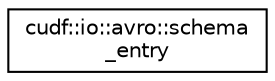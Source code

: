 digraph "Graphical Class Hierarchy"
{
 // LATEX_PDF_SIZE
  edge [fontname="Helvetica",fontsize="10",labelfontname="Helvetica",labelfontsize="10"];
  node [fontname="Helvetica",fontsize="10",shape=record];
  rankdir="LR";
  Node0 [label="cudf::io::avro::schema\l_entry",height=0.2,width=0.4,color="black", fillcolor="white", style="filled",URL="$structcudf_1_1io_1_1avro_1_1schema__entry.html",tooltip=" "];
}
